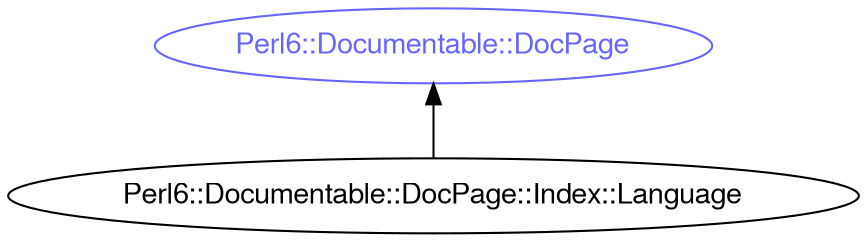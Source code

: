digraph "perl6-type-graph" {
    rankdir=BT;
    splines=polyline;
    overlap=false; 
    // Types
    "Perl6::Documentable::DocPage::Index::Language" [color="#000000", fontcolor="#000000", href="/type/Perl6::Documentable::DocPage::Index::Language", fontname="FreeSans"];
    "Perl6::Documentable::DocPage" [color="#6666FF", fontcolor="#6666FF", href="/type/Perl6::Documentable::DocPage", fontname="FreeSans"];

    // Superclasses
    "Perl6::Documentable::DocPage::Index::Language" -> "Perl6::Documentable::DocPage" [color="#000000"];

    // Roles
}
